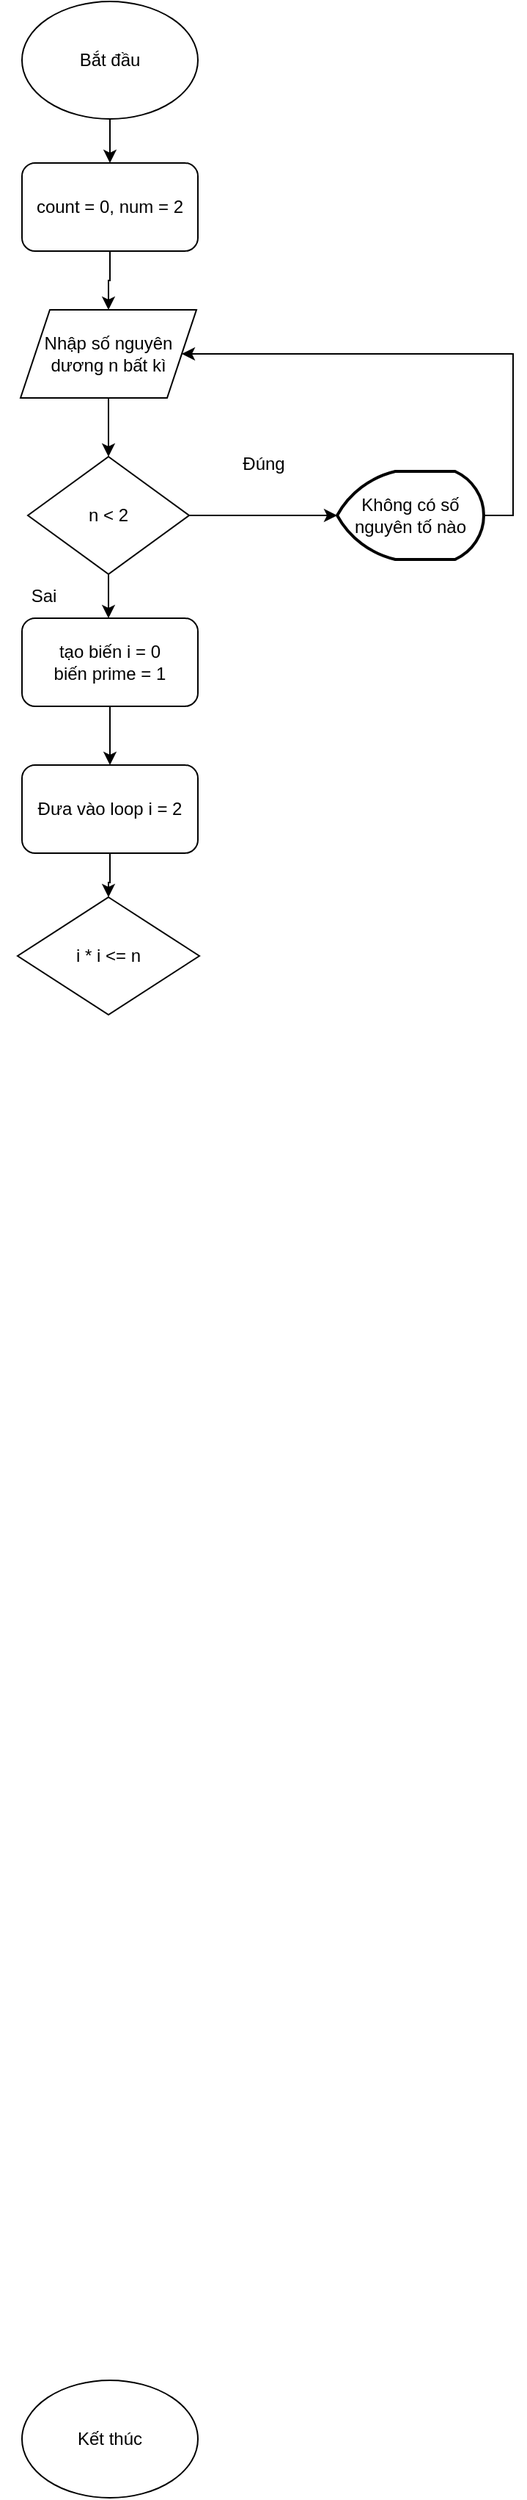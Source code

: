 <mxfile version="25.0.3">
  <diagram id="C5RBs43oDa-KdzZeNtuy" name="Page-1">
    <mxGraphModel dx="996" dy="1736" grid="1" gridSize="10" guides="1" tooltips="1" connect="1" arrows="1" fold="1" page="1" pageScale="1" pageWidth="827" pageHeight="1169" math="0" shadow="0">
      <root>
        <mxCell id="WIyWlLk6GJQsqaUBKTNV-0" />
        <mxCell id="WIyWlLk6GJQsqaUBKTNV-1" parent="WIyWlLk6GJQsqaUBKTNV-0" />
        <mxCell id="WmxdPSa5zLebUQs_E5Of-57" value="" style="edgeStyle=orthogonalEdgeStyle;rounded=0;orthogonalLoop=1;jettySize=auto;html=1;" edge="1" parent="WIyWlLk6GJQsqaUBKTNV-1" source="WmxdPSa5zLebUQs_E5Of-0" target="WmxdPSa5zLebUQs_E5Of-56">
          <mxGeometry relative="1" as="geometry" />
        </mxCell>
        <mxCell id="WmxdPSa5zLebUQs_E5Of-0" value="Bắt đầu" style="ellipse;whiteSpace=wrap;html=1;" vertex="1" parent="WIyWlLk6GJQsqaUBKTNV-1">
          <mxGeometry x="355" y="-100" width="120" height="80" as="geometry" />
        </mxCell>
        <mxCell id="WmxdPSa5zLebUQs_E5Of-1" value="Kết thúc" style="ellipse;whiteSpace=wrap;html=1;" vertex="1" parent="WIyWlLk6GJQsqaUBKTNV-1">
          <mxGeometry x="355" y="1520" width="120" height="80" as="geometry" />
        </mxCell>
        <mxCell id="WmxdPSa5zLebUQs_E5Of-5" value="" style="edgeStyle=orthogonalEdgeStyle;rounded=0;orthogonalLoop=1;jettySize=auto;html=1;" edge="1" parent="WIyWlLk6GJQsqaUBKTNV-1" source="WmxdPSa5zLebUQs_E5Of-2" target="WmxdPSa5zLebUQs_E5Of-4">
          <mxGeometry relative="1" as="geometry" />
        </mxCell>
        <mxCell id="WmxdPSa5zLebUQs_E5Of-2" value="Nhập số nguyên dương n bất kì" style="shape=parallelogram;perimeter=parallelogramPerimeter;whiteSpace=wrap;html=1;fixedSize=1;" vertex="1" parent="WIyWlLk6GJQsqaUBKTNV-1">
          <mxGeometry x="354" y="110" width="120" height="60" as="geometry" />
        </mxCell>
        <mxCell id="WmxdPSa5zLebUQs_E5Of-7" value="" style="edgeStyle=orthogonalEdgeStyle;rounded=0;orthogonalLoop=1;jettySize=auto;html=1;" edge="1" parent="WIyWlLk6GJQsqaUBKTNV-1" source="WmxdPSa5zLebUQs_E5Of-4" target="WmxdPSa5zLebUQs_E5Of-6">
          <mxGeometry relative="1" as="geometry" />
        </mxCell>
        <mxCell id="WmxdPSa5zLebUQs_E5Of-11" value="" style="edgeStyle=orthogonalEdgeStyle;rounded=0;orthogonalLoop=1;jettySize=auto;html=1;" edge="1" parent="WIyWlLk6GJQsqaUBKTNV-1" source="WmxdPSa5zLebUQs_E5Of-4">
          <mxGeometry relative="1" as="geometry">
            <mxPoint x="414" y="320" as="targetPoint" />
          </mxGeometry>
        </mxCell>
        <mxCell id="WmxdPSa5zLebUQs_E5Of-4" value="n &amp;lt; 2" style="rhombus;whiteSpace=wrap;html=1;" vertex="1" parent="WIyWlLk6GJQsqaUBKTNV-1">
          <mxGeometry x="359" y="210" width="110" height="80" as="geometry" />
        </mxCell>
        <mxCell id="WmxdPSa5zLebUQs_E5Of-50" style="edgeStyle=orthogonalEdgeStyle;rounded=0;orthogonalLoop=1;jettySize=auto;html=1;exitX=1;exitY=0.5;exitDx=0;exitDy=0;exitPerimeter=0;entryX=1;entryY=0.5;entryDx=0;entryDy=0;" edge="1" parent="WIyWlLk6GJQsqaUBKTNV-1" source="WmxdPSa5zLebUQs_E5Of-6" target="WmxdPSa5zLebUQs_E5Of-2">
          <mxGeometry relative="1" as="geometry">
            <Array as="points">
              <mxPoint x="690" y="250" />
              <mxPoint x="690" y="140" />
            </Array>
          </mxGeometry>
        </mxCell>
        <mxCell id="WmxdPSa5zLebUQs_E5Of-6" value="Không có số nguyên tố nào" style="strokeWidth=2;html=1;shape=mxgraph.flowchart.display;whiteSpace=wrap;" vertex="1" parent="WIyWlLk6GJQsqaUBKTNV-1">
          <mxGeometry x="570" y="220" width="100" height="60" as="geometry" />
        </mxCell>
        <mxCell id="WmxdPSa5zLebUQs_E5Of-8" value="Đúng" style="text;html=1;align=center;verticalAlign=middle;whiteSpace=wrap;rounded=0;" vertex="1" parent="WIyWlLk6GJQsqaUBKTNV-1">
          <mxGeometry x="490" y="200" width="60" height="30" as="geometry" />
        </mxCell>
        <mxCell id="WmxdPSa5zLebUQs_E5Of-9" value="Sai" style="text;html=1;align=center;verticalAlign=middle;whiteSpace=wrap;rounded=0;" vertex="1" parent="WIyWlLk6GJQsqaUBKTNV-1">
          <mxGeometry x="340" y="290" width="60" height="30" as="geometry" />
        </mxCell>
        <mxCell id="WmxdPSa5zLebUQs_E5Of-53" value="" style="edgeStyle=orthogonalEdgeStyle;rounded=0;orthogonalLoop=1;jettySize=auto;html=1;" edge="1" parent="WIyWlLk6GJQsqaUBKTNV-1" source="WmxdPSa5zLebUQs_E5Of-51" target="WmxdPSa5zLebUQs_E5Of-52">
          <mxGeometry relative="1" as="geometry" />
        </mxCell>
        <mxCell id="WmxdPSa5zLebUQs_E5Of-51" value="tạo biến i = 0&lt;div&gt;biến prime = 1&lt;/div&gt;" style="rounded=1;whiteSpace=wrap;html=1;" vertex="1" parent="WIyWlLk6GJQsqaUBKTNV-1">
          <mxGeometry x="355" y="320" width="120" height="60" as="geometry" />
        </mxCell>
        <mxCell id="WmxdPSa5zLebUQs_E5Of-55" value="" style="edgeStyle=orthogonalEdgeStyle;rounded=0;orthogonalLoop=1;jettySize=auto;html=1;" edge="1" parent="WIyWlLk6GJQsqaUBKTNV-1" source="WmxdPSa5zLebUQs_E5Of-52" target="WmxdPSa5zLebUQs_E5Of-54">
          <mxGeometry relative="1" as="geometry" />
        </mxCell>
        <mxCell id="WmxdPSa5zLebUQs_E5Of-52" value="Đưa vào loop i = 2" style="rounded=1;whiteSpace=wrap;html=1;" vertex="1" parent="WIyWlLk6GJQsqaUBKTNV-1">
          <mxGeometry x="355" y="420" width="120" height="60" as="geometry" />
        </mxCell>
        <mxCell id="WmxdPSa5zLebUQs_E5Of-54" value="i * i &amp;lt;= n" style="rhombus;whiteSpace=wrap;html=1;" vertex="1" parent="WIyWlLk6GJQsqaUBKTNV-1">
          <mxGeometry x="352" y="510" width="124" height="80" as="geometry" />
        </mxCell>
        <mxCell id="WmxdPSa5zLebUQs_E5Of-58" value="" style="edgeStyle=orthogonalEdgeStyle;rounded=0;orthogonalLoop=1;jettySize=auto;html=1;" edge="1" parent="WIyWlLk6GJQsqaUBKTNV-1" source="WmxdPSa5zLebUQs_E5Of-56" target="WmxdPSa5zLebUQs_E5Of-2">
          <mxGeometry relative="1" as="geometry" />
        </mxCell>
        <mxCell id="WmxdPSa5zLebUQs_E5Of-56" value="count = 0, num = 2" style="rounded=1;whiteSpace=wrap;html=1;" vertex="1" parent="WIyWlLk6GJQsqaUBKTNV-1">
          <mxGeometry x="355" y="10" width="120" height="60" as="geometry" />
        </mxCell>
      </root>
    </mxGraphModel>
  </diagram>
</mxfile>
